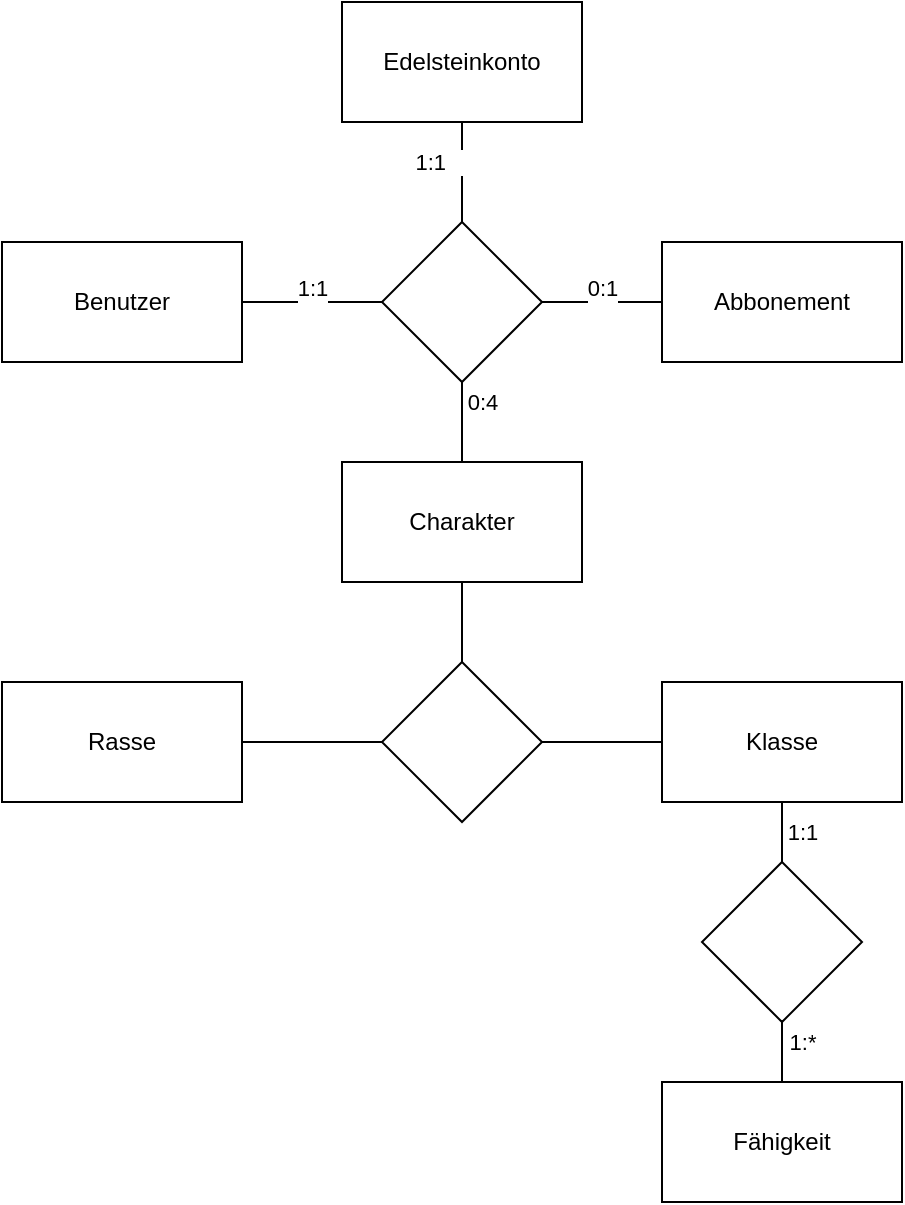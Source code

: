 <mxfile version="13.7.9" type="github">
  <diagram id="R2lEEEUBdFMjLlhIrx00" name="Page-1">
    <mxGraphModel dx="723" dy="375" grid="1" gridSize="10" guides="1" tooltips="1" connect="1" arrows="1" fold="1" page="1" pageScale="1" pageWidth="850" pageHeight="1100" math="0" shadow="0" extFonts="Permanent Marker^https://fonts.googleapis.com/css?family=Permanent+Marker">
      <root>
        <mxCell id="0" />
        <mxCell id="1" parent="0" />
        <mxCell id="gQS0ssksXqVUAEV0KZNm-1" value="Benutzer" style="rounded=0;whiteSpace=wrap;html=1;" vertex="1" parent="1">
          <mxGeometry x="230" y="170" width="120" height="60" as="geometry" />
        </mxCell>
        <mxCell id="gQS0ssksXqVUAEV0KZNm-2" value="" style="rhombus;whiteSpace=wrap;html=1;" vertex="1" parent="1">
          <mxGeometry x="420" y="160" width="80" height="80" as="geometry" />
        </mxCell>
        <mxCell id="gQS0ssksXqVUAEV0KZNm-3" value="1:1&lt;br&gt;&amp;nbsp;" style="endArrow=none;html=1;entryX=0;entryY=0.5;entryDx=0;entryDy=0;exitX=1;exitY=0.5;exitDx=0;exitDy=0;" edge="1" parent="1" source="gQS0ssksXqVUAEV0KZNm-1" target="gQS0ssksXqVUAEV0KZNm-2">
          <mxGeometry width="50" height="50" relative="1" as="geometry">
            <mxPoint x="360" y="200" as="sourcePoint" />
            <mxPoint x="450" y="210" as="targetPoint" />
            <Array as="points">
              <mxPoint x="380" y="200" />
            </Array>
          </mxGeometry>
        </mxCell>
        <mxCell id="gQS0ssksXqVUAEV0KZNm-4" value="Abbonement" style="rounded=0;whiteSpace=wrap;html=1;" vertex="1" parent="1">
          <mxGeometry x="560" y="170" width="120" height="60" as="geometry" />
        </mxCell>
        <mxCell id="gQS0ssksXqVUAEV0KZNm-7" value="0:1&lt;br&gt;&amp;nbsp;" style="endArrow=none;html=1;entryX=0;entryY=0.5;entryDx=0;entryDy=0;exitX=1;exitY=0.5;exitDx=0;exitDy=0;" edge="1" parent="1" source="gQS0ssksXqVUAEV0KZNm-2" target="gQS0ssksXqVUAEV0KZNm-4">
          <mxGeometry width="50" height="50" relative="1" as="geometry">
            <mxPoint x="400" y="250" as="sourcePoint" />
            <mxPoint x="450" y="200" as="targetPoint" />
          </mxGeometry>
        </mxCell>
        <mxCell id="gQS0ssksXqVUAEV0KZNm-9" value="Edelsteinkonto" style="rounded=0;whiteSpace=wrap;html=1;" vertex="1" parent="1">
          <mxGeometry x="400" y="50" width="120" height="60" as="geometry" />
        </mxCell>
        <mxCell id="gQS0ssksXqVUAEV0KZNm-11" value="1:1&amp;nbsp; &amp;nbsp;&amp;nbsp;" style="endArrow=none;html=1;exitX=0.5;exitY=1;exitDx=0;exitDy=0;" edge="1" parent="1" source="gQS0ssksXqVUAEV0KZNm-9">
          <mxGeometry x="-0.2" y="-10" width="50" height="50" relative="1" as="geometry">
            <mxPoint x="460" y="120" as="sourcePoint" />
            <mxPoint x="460" y="160" as="targetPoint" />
            <mxPoint as="offset" />
          </mxGeometry>
        </mxCell>
        <mxCell id="gQS0ssksXqVUAEV0KZNm-12" value="0:4" style="endArrow=none;html=1;entryX=0.5;entryY=1;entryDx=0;entryDy=0;exitX=0.5;exitY=0;exitDx=0;exitDy=0;" edge="1" parent="1" source="gQS0ssksXqVUAEV0KZNm-13" target="gQS0ssksXqVUAEV0KZNm-2">
          <mxGeometry x="0.5" y="-10" width="50" height="50" relative="1" as="geometry">
            <mxPoint x="460" y="130" as="sourcePoint" />
            <mxPoint x="450" y="200" as="targetPoint" />
            <mxPoint as="offset" />
          </mxGeometry>
        </mxCell>
        <mxCell id="gQS0ssksXqVUAEV0KZNm-13" value="Charakter" style="rounded=0;whiteSpace=wrap;html=1;" vertex="1" parent="1">
          <mxGeometry x="400" y="280" width="120" height="60" as="geometry" />
        </mxCell>
        <mxCell id="gQS0ssksXqVUAEV0KZNm-14" value="Rasse" style="rounded=0;whiteSpace=wrap;html=1;" vertex="1" parent="1">
          <mxGeometry x="230" y="390" width="120" height="60" as="geometry" />
        </mxCell>
        <mxCell id="gQS0ssksXqVUAEV0KZNm-15" value="Fähigkeit" style="rounded=0;whiteSpace=wrap;html=1;" vertex="1" parent="1">
          <mxGeometry x="560" y="590" width="120" height="60" as="geometry" />
        </mxCell>
        <mxCell id="gQS0ssksXqVUAEV0KZNm-16" value="Klasse" style="rounded=0;whiteSpace=wrap;html=1;" vertex="1" parent="1">
          <mxGeometry x="560" y="390" width="120" height="60" as="geometry" />
        </mxCell>
        <mxCell id="gQS0ssksXqVUAEV0KZNm-17" value="" style="endArrow=none;html=1;entryX=0;entryY=0.5;entryDx=0;entryDy=0;exitX=1;exitY=0.5;exitDx=0;exitDy=0;" edge="1" parent="1" source="gQS0ssksXqVUAEV0KZNm-22" target="gQS0ssksXqVUAEV0KZNm-16">
          <mxGeometry width="50" height="50" relative="1" as="geometry">
            <mxPoint x="370" y="370" as="sourcePoint" />
            <mxPoint x="420" y="320" as="targetPoint" />
          </mxGeometry>
        </mxCell>
        <mxCell id="gQS0ssksXqVUAEV0KZNm-18" value="1:*" style="endArrow=none;html=1;entryX=0.5;entryY=1;entryDx=0;entryDy=0;" edge="1" parent="1" source="gQS0ssksXqVUAEV0KZNm-15" target="gQS0ssksXqVUAEV0KZNm-20">
          <mxGeometry x="0.333" y="-10" width="50" height="50" relative="1" as="geometry">
            <mxPoint x="370" y="370" as="sourcePoint" />
            <mxPoint x="580" y="390" as="targetPoint" />
            <mxPoint as="offset" />
          </mxGeometry>
        </mxCell>
        <mxCell id="gQS0ssksXqVUAEV0KZNm-19" value="" style="endArrow=none;html=1;entryX=0;entryY=0.5;entryDx=0;entryDy=0;exitX=1;exitY=0.5;exitDx=0;exitDy=0;" edge="1" parent="1" source="gQS0ssksXqVUAEV0KZNm-14" target="gQS0ssksXqVUAEV0KZNm-22">
          <mxGeometry width="50" height="50" relative="1" as="geometry">
            <mxPoint x="370" y="370" as="sourcePoint" />
            <mxPoint x="420" y="320" as="targetPoint" />
          </mxGeometry>
        </mxCell>
        <mxCell id="gQS0ssksXqVUAEV0KZNm-20" value="" style="rhombus;whiteSpace=wrap;html=1;" vertex="1" parent="1">
          <mxGeometry x="580" y="480" width="80" height="80" as="geometry" />
        </mxCell>
        <mxCell id="gQS0ssksXqVUAEV0KZNm-21" value="1:1" style="endArrow=none;html=1;entryX=0.5;entryY=0;entryDx=0;entryDy=0;exitX=0.5;exitY=1;exitDx=0;exitDy=0;" edge="1" parent="1" source="gQS0ssksXqVUAEV0KZNm-16" target="gQS0ssksXqVUAEV0KZNm-20">
          <mxGeometry y="10" width="50" height="50" relative="1" as="geometry">
            <mxPoint x="370" y="450" as="sourcePoint" />
            <mxPoint x="616" y="386" as="targetPoint" />
            <Array as="points" />
            <mxPoint as="offset" />
          </mxGeometry>
        </mxCell>
        <mxCell id="gQS0ssksXqVUAEV0KZNm-22" value="" style="rhombus;whiteSpace=wrap;html=1;" vertex="1" parent="1">
          <mxGeometry x="420" y="380" width="80" height="80" as="geometry" />
        </mxCell>
        <mxCell id="gQS0ssksXqVUAEV0KZNm-23" value="" style="endArrow=none;html=1;entryX=0.5;entryY=0;entryDx=0;entryDy=0;exitX=0.5;exitY=1;exitDx=0;exitDy=0;" edge="1" parent="1" source="gQS0ssksXqVUAEV0KZNm-13" target="gQS0ssksXqVUAEV0KZNm-22">
          <mxGeometry width="50" height="50" relative="1" as="geometry">
            <mxPoint x="370" y="450" as="sourcePoint" />
            <mxPoint x="420" y="400" as="targetPoint" />
          </mxGeometry>
        </mxCell>
      </root>
    </mxGraphModel>
  </diagram>
</mxfile>
